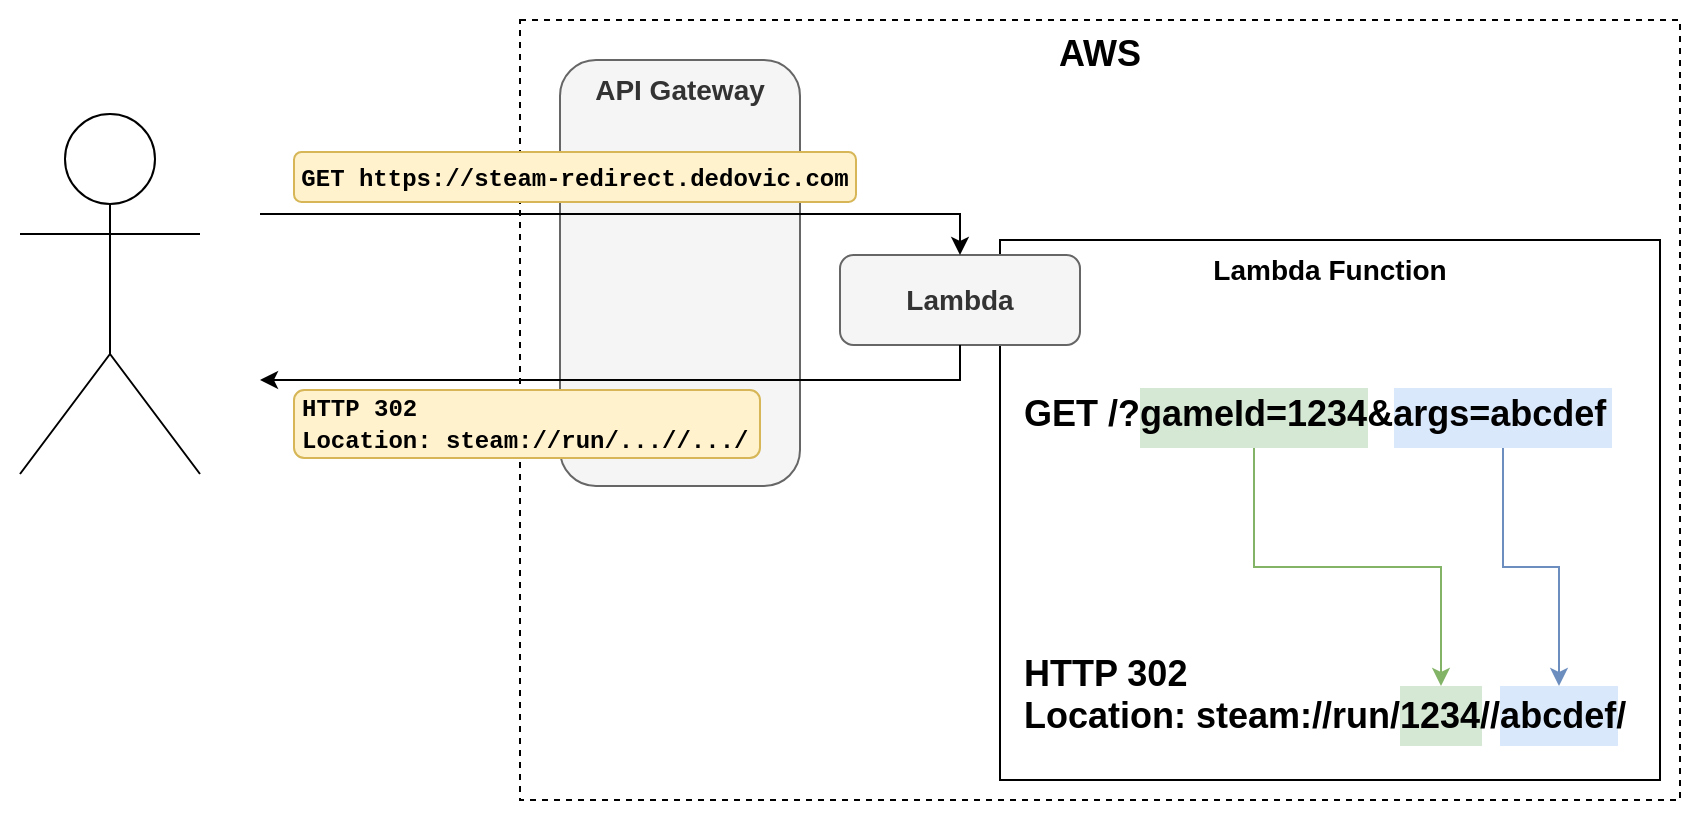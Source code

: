 <mxfile version="24.7.7">
  <diagram id="Z9yIxPI-zjwXB71H6z9h" name="Page-1">
    <mxGraphModel dx="2313" dy="881" grid="1" gridSize="10" guides="1" tooltips="1" connect="1" arrows="1" fold="1" page="1" pageScale="1" pageWidth="850" pageHeight="1100" math="0" shadow="0">
      <root>
        <mxCell id="0" />
        <mxCell id="1" parent="0" />
        <mxCell id="apOEOS1o0XBMpkPuRqK4-26" value="" style="rounded=0;whiteSpace=wrap;html=1;strokeColor=none;" vertex="1" parent="1">
          <mxGeometry x="-50" y="120" width="850" height="410" as="geometry" />
        </mxCell>
        <mxCell id="apOEOS1o0XBMpkPuRqK4-4" value="AWS" style="rounded=0;whiteSpace=wrap;html=1;dashed=1;verticalAlign=top;fontStyle=1;fontSize=18;" vertex="1" parent="1">
          <mxGeometry x="210" y="130" width="580" height="390" as="geometry" />
        </mxCell>
        <mxCell id="apOEOS1o0XBMpkPuRqK4-1" value="" style="shape=umlActor;verticalLabelPosition=bottom;verticalAlign=top;html=1;outlineConnect=0;" vertex="1" parent="1">
          <mxGeometry x="-40" y="177" width="90" height="180" as="geometry" />
        </mxCell>
        <mxCell id="apOEOS1o0XBMpkPuRqK4-2" value="API Gateway" style="rounded=1;whiteSpace=wrap;html=1;align=center;horizontal=1;verticalAlign=top;fontSize=14;fillColor=#f5f5f5;fontColor=#333333;strokeColor=#666666;fontStyle=1" vertex="1" parent="1">
          <mxGeometry x="230" y="150" width="120" height="213" as="geometry" />
        </mxCell>
        <mxCell id="apOEOS1o0XBMpkPuRqK4-15" value="" style="group" vertex="1" connectable="0" parent="1">
          <mxGeometry x="450" y="300" width="330" height="210" as="geometry" />
        </mxCell>
        <mxCell id="apOEOS1o0XBMpkPuRqK4-5" value="&lt;b&gt;&lt;font style=&quot;font-size: 14px;&quot;&gt;Lambda Function&lt;/font&gt;&lt;/b&gt;" style="rounded=0;whiteSpace=wrap;html=1;verticalAlign=top;" vertex="1" parent="apOEOS1o0XBMpkPuRqK4-15">
          <mxGeometry y="-60" width="330" height="270" as="geometry" />
        </mxCell>
        <mxCell id="apOEOS1o0XBMpkPuRqK4-9" value="" style="rounded=0;whiteSpace=wrap;html=1;fillColor=#d5e8d4;strokeColor=none;" vertex="1" parent="apOEOS1o0XBMpkPuRqK4-15">
          <mxGeometry x="200" y="163" width="41" height="30" as="geometry" />
        </mxCell>
        <mxCell id="apOEOS1o0XBMpkPuRqK4-10" value="" style="rounded=0;whiteSpace=wrap;html=1;fillColor=#dae8fc;strokeColor=none;" vertex="1" parent="apOEOS1o0XBMpkPuRqK4-15">
          <mxGeometry x="250" y="163" width="59" height="30" as="geometry" />
        </mxCell>
        <mxCell id="apOEOS1o0XBMpkPuRqK4-13" style="edgeStyle=orthogonalEdgeStyle;rounded=0;orthogonalLoop=1;jettySize=auto;html=1;exitX=0.5;exitY=1;exitDx=0;exitDy=0;entryX=0.5;entryY=0;entryDx=0;entryDy=0;fillColor=#d5e8d4;strokeColor=#82b366;" edge="1" parent="apOEOS1o0XBMpkPuRqK4-15" source="apOEOS1o0XBMpkPuRqK4-7" target="apOEOS1o0XBMpkPuRqK4-9">
          <mxGeometry relative="1" as="geometry" />
        </mxCell>
        <mxCell id="apOEOS1o0XBMpkPuRqK4-7" value="" style="rounded=0;whiteSpace=wrap;html=1;fillColor=#d5e8d4;strokeColor=none;" vertex="1" parent="apOEOS1o0XBMpkPuRqK4-15">
          <mxGeometry x="70" y="14" width="114" height="30" as="geometry" />
        </mxCell>
        <mxCell id="apOEOS1o0XBMpkPuRqK4-14" style="edgeStyle=orthogonalEdgeStyle;rounded=0;orthogonalLoop=1;jettySize=auto;html=1;exitX=0.5;exitY=1;exitDx=0;exitDy=0;entryX=0.5;entryY=0;entryDx=0;entryDy=0;fillColor=#dae8fc;strokeColor=#6c8ebf;" edge="1" parent="apOEOS1o0XBMpkPuRqK4-15" source="apOEOS1o0XBMpkPuRqK4-8" target="apOEOS1o0XBMpkPuRqK4-10">
          <mxGeometry relative="1" as="geometry" />
        </mxCell>
        <mxCell id="apOEOS1o0XBMpkPuRqK4-8" value="" style="rounded=0;whiteSpace=wrap;html=1;fillColor=#dae8fc;strokeColor=none;" vertex="1" parent="apOEOS1o0XBMpkPuRqK4-15">
          <mxGeometry x="197" y="14" width="109" height="30" as="geometry" />
        </mxCell>
        <mxCell id="apOEOS1o0XBMpkPuRqK4-6" value="&lt;div&gt;&lt;b&gt;&lt;font style=&quot;font-size: 18px;&quot;&gt;GET /?gameId=1234&amp;amp;args=abcdef&lt;/font&gt;&lt;/b&gt;&lt;/div&gt;&lt;div&gt;&lt;b&gt;&lt;font style=&quot;font-size: 18px;&quot;&gt;&lt;br&gt;&lt;/font&gt;&lt;/b&gt;&lt;/div&gt;&lt;div&gt;&lt;b&gt;&lt;font style=&quot;font-size: 18px;&quot;&gt;&lt;br&gt;&lt;/font&gt;&lt;/b&gt;&lt;/div&gt;&lt;div&gt;&lt;b&gt;&lt;font style=&quot;font-size: 18px;&quot;&gt;&lt;br&gt;&lt;/font&gt;&lt;/b&gt;&lt;/div&gt;&lt;div&gt;&lt;b&gt;&lt;font style=&quot;font-size: 18px;&quot;&gt;&lt;br&gt;&lt;/font&gt;&lt;/b&gt;&lt;/div&gt;&lt;div&gt;&lt;b&gt;&lt;font style=&quot;font-size: 18px;&quot;&gt;&lt;br&gt;&lt;/font&gt;&lt;/b&gt;&lt;/div&gt;&lt;div&gt;&lt;b&gt;&lt;font style=&quot;font-size: 18px;&quot;&gt;HTTP 302&lt;br&gt;&lt;/font&gt;&lt;/b&gt;&lt;/div&gt;&lt;div&gt;&lt;b&gt;&lt;font style=&quot;font-size: 18px;&quot;&gt;Location: steam://run/1234//abcdef/&lt;br&gt;&lt;/font&gt;&lt;/b&gt;&lt;/div&gt;" style="text;html=1;whiteSpace=wrap;overflow=hidden;rounded=0;" vertex="1" parent="apOEOS1o0XBMpkPuRqK4-15">
          <mxGeometry x="10" y="10" width="310" height="190" as="geometry" />
        </mxCell>
        <mxCell id="apOEOS1o0XBMpkPuRqK4-3" value="Lambda" style="rounded=1;whiteSpace=wrap;html=1;align=center;horizontal=1;verticalAlign=middle;fillColor=#f5f5f5;fontColor=#333333;strokeColor=#666666;fontSize=14;fontStyle=1" vertex="1" parent="1">
          <mxGeometry x="370" y="247.5" width="120" height="45" as="geometry" />
        </mxCell>
        <mxCell id="apOEOS1o0XBMpkPuRqK4-22" value="" style="endArrow=classic;html=1;rounded=0;exitX=0.5;exitY=1;exitDx=0;exitDy=0;" edge="1" parent="1" source="apOEOS1o0XBMpkPuRqK4-3">
          <mxGeometry width="50" height="50" relative="1" as="geometry">
            <mxPoint x="390" y="420" as="sourcePoint" />
            <mxPoint x="80" y="310" as="targetPoint" />
            <Array as="points">
              <mxPoint x="430" y="310" />
            </Array>
          </mxGeometry>
        </mxCell>
        <mxCell id="apOEOS1o0XBMpkPuRqK4-18" style="edgeStyle=orthogonalEdgeStyle;rounded=0;orthogonalLoop=1;jettySize=auto;html=1;entryX=0.5;entryY=0;entryDx=0;entryDy=0;" edge="1" parent="1" target="apOEOS1o0XBMpkPuRqK4-3">
          <mxGeometry relative="1" as="geometry">
            <mxPoint x="80" y="227" as="sourcePoint" />
            <Array as="points">
              <mxPoint x="370" y="227" />
              <mxPoint x="450" y="227" />
            </Array>
          </mxGeometry>
        </mxCell>
        <mxCell id="apOEOS1o0XBMpkPuRqK4-23" value="&lt;font style=&quot;font-size: 12px;&quot; face=&quot;Courier New&quot;&gt;&lt;b style=&quot;font-size: 12px;&quot;&gt;GET https://steam-redirect.dedovic.com&lt;br style=&quot;font-size: 12px;&quot;&gt;&lt;/b&gt;&lt;/font&gt;" style="text;whiteSpace=wrap;html=1;fontSize=12;fillColor=#fff2cc;strokeColor=#d6b656;spacing=4;align=center;verticalAlign=middle;rounded=1;" vertex="1" parent="1">
          <mxGeometry x="97" y="196" width="281" height="25" as="geometry" />
        </mxCell>
        <mxCell id="apOEOS1o0XBMpkPuRqK4-24" value="&lt;div&gt;&lt;font style=&quot;font-size: 12px;&quot; face=&quot;Courier New&quot;&gt;&lt;b&gt;&lt;span style=&quot;font-size: 12px;&quot;&gt;HTTP 302&lt;/span&gt;&lt;/b&gt;&lt;/font&gt;&lt;/div&gt;&lt;div&gt;&lt;font style=&quot;font-size: 12px;&quot; face=&quot;Courier New&quot;&gt;&lt;b&gt;&lt;span style=&quot;font-size: 12px;&quot;&gt;Location: steam://run/...//.../&lt;br&gt;&lt;/span&gt;&lt;/b&gt;&lt;/font&gt;&lt;/div&gt;&lt;div&gt;&lt;font style=&quot;font-size: 12px;&quot; face=&quot;Courier New&quot;&gt;&lt;b&gt;&lt;span style=&quot;font-size: 12px;&quot;&gt;&lt;/span&gt;&lt;/b&gt;&lt;/font&gt;&lt;/div&gt;" style="text;whiteSpace=wrap;html=1;fontSize=12;fillColor=#fff2cc;strokeColor=#d6b656;spacing=4;align=left;verticalAlign=middle;rounded=1;" vertex="1" parent="1">
          <mxGeometry x="97" y="315" width="233" height="34" as="geometry" />
        </mxCell>
      </root>
    </mxGraphModel>
  </diagram>
</mxfile>
